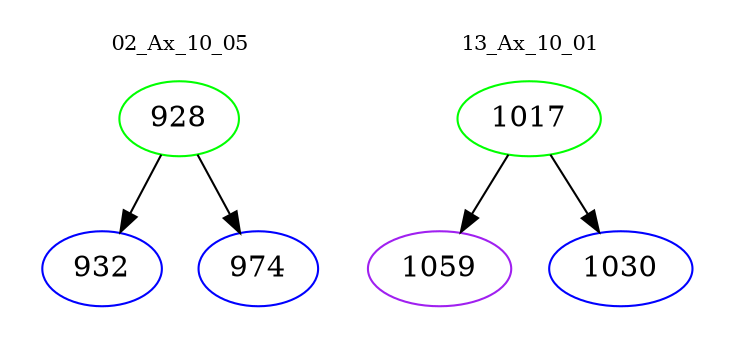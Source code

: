 digraph{
subgraph cluster_0 {
color = white
label = "02_Ax_10_05";
fontsize=10;
T0_928 [label="928", color="green"]
T0_928 -> T0_932 [color="black"]
T0_932 [label="932", color="blue"]
T0_928 -> T0_974 [color="black"]
T0_974 [label="974", color="blue"]
}
subgraph cluster_1 {
color = white
label = "13_Ax_10_01";
fontsize=10;
T1_1017 [label="1017", color="green"]
T1_1017 -> T1_1059 [color="black"]
T1_1059 [label="1059", color="purple"]
T1_1017 -> T1_1030 [color="black"]
T1_1030 [label="1030", color="blue"]
}
}
